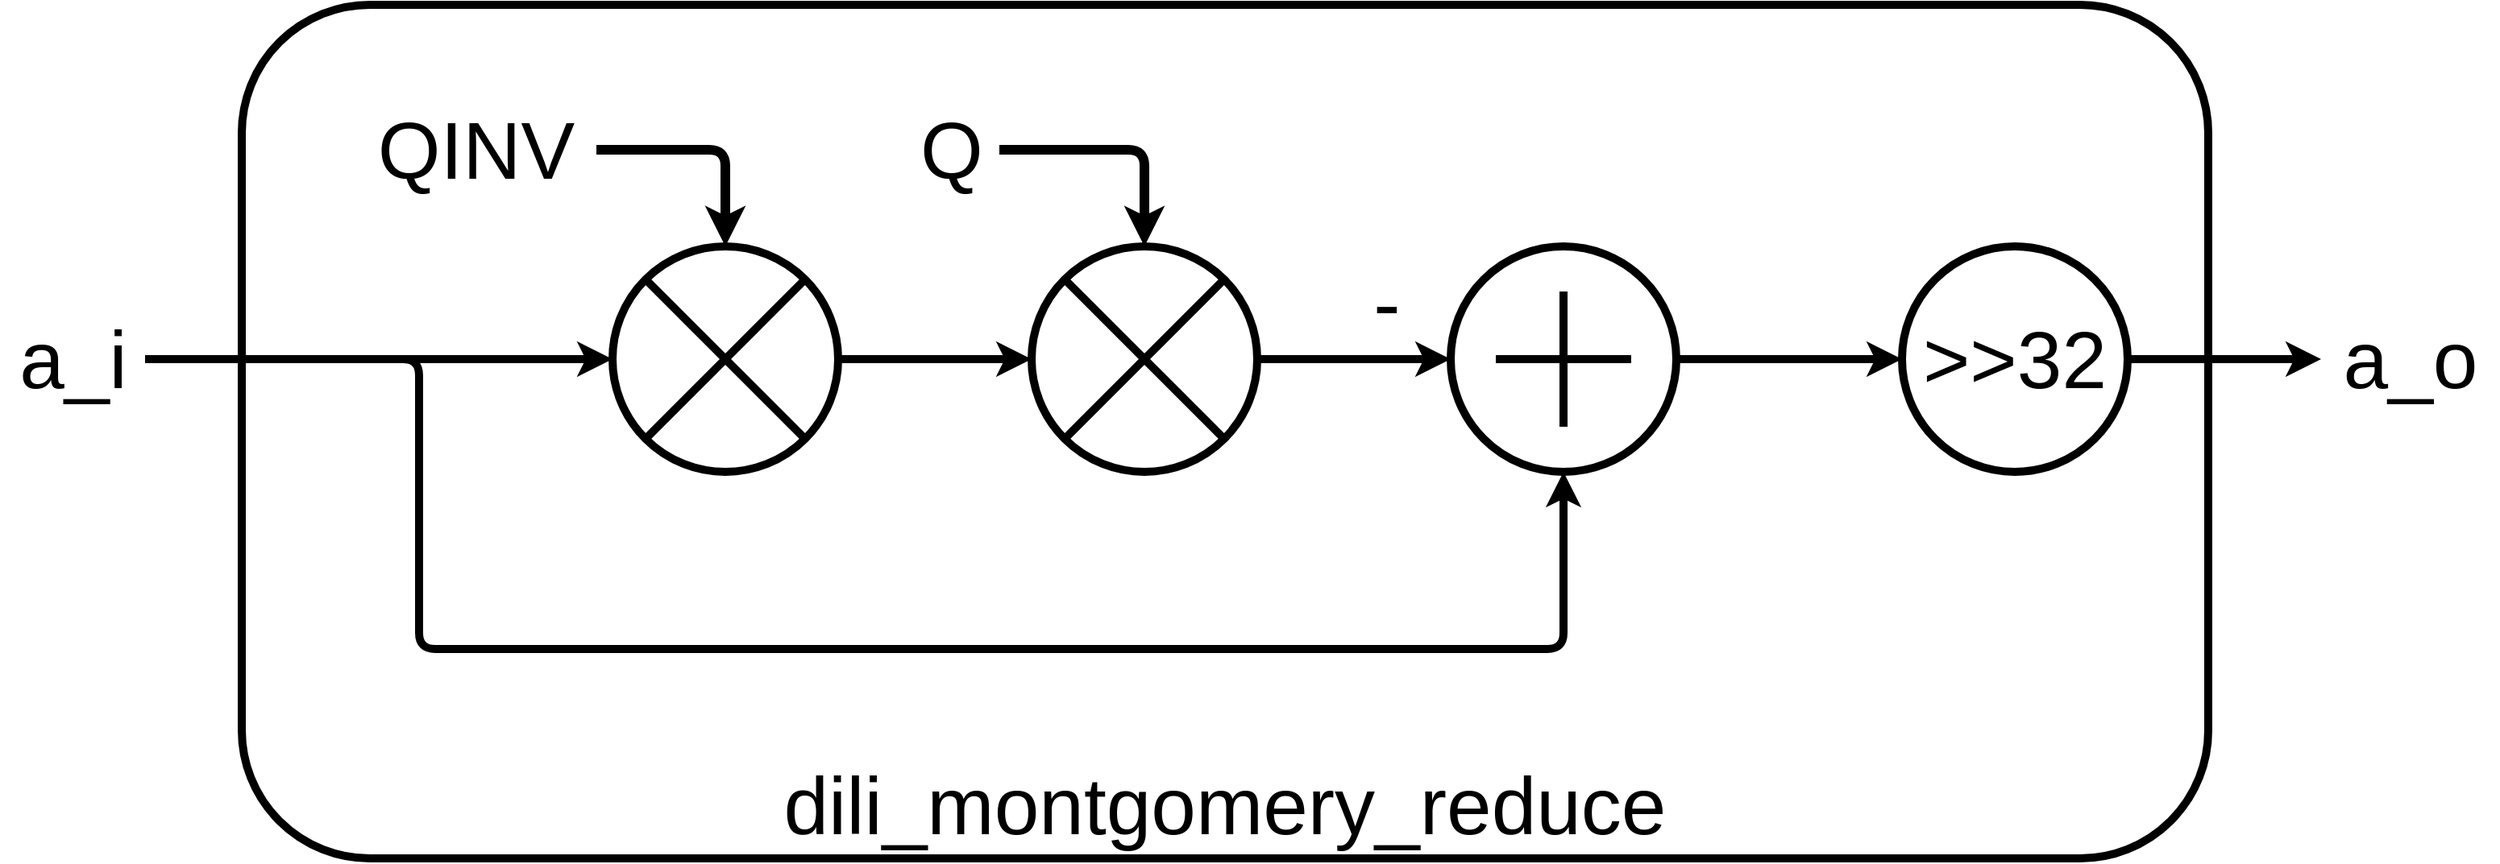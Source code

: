 <mxfile>
    <diagram id="PAapzFqBrSqe0VhQJ60t" name="Page-1">
        <mxGraphModel dx="4489" dy="1117" grid="1" gridSize="10" guides="1" tooltips="1" connect="1" arrows="1" fold="1" page="1" pageScale="1" pageWidth="5000" pageHeight="4000" math="0" shadow="0">
            <root>
                <mxCell id="0"/>
                <mxCell id="1" parent="0"/>
                <mxCell id="18" value="dili_montgomery_reduce" style="rounded=1;whiteSpace=wrap;html=1;strokeWidth=5;fontSize=50;verticalAlign=bottom;" parent="1" vertex="1">
                    <mxGeometry x="1730" y="900" width="1220" height="530" as="geometry"/>
                </mxCell>
                <mxCell id="7" style="edgeStyle=none;html=1;exitX=1;exitY=0.5;exitDx=0;exitDy=0;exitPerimeter=0;entryX=0;entryY=0.5;entryDx=0;entryDy=0;entryPerimeter=0;fontSize=50;strokeWidth=5;" parent="1" source="3" target="4" edge="1">
                    <mxGeometry relative="1" as="geometry"/>
                </mxCell>
                <mxCell id="3" value="" style="verticalLabelPosition=bottom;shadow=0;dashed=0;align=center;html=1;verticalAlign=top;shape=mxgraph.electrical.abstract.multiplier;strokeWidth=5;" parent="1" vertex="1">
                    <mxGeometry x="1960" y="1050" width="140" height="140" as="geometry"/>
                </mxCell>
                <mxCell id="8" style="edgeStyle=none;html=1;exitX=1;exitY=0.5;exitDx=0;exitDy=0;exitPerimeter=0;entryX=0;entryY=0.5;entryDx=0;entryDy=0;entryPerimeter=0;strokeWidth=5;fontSize=50;" parent="1" source="4" target="5" edge="1">
                    <mxGeometry relative="1" as="geometry"/>
                </mxCell>
                <mxCell id="4" value="" style="verticalLabelPosition=bottom;shadow=0;dashed=0;align=center;html=1;verticalAlign=top;shape=mxgraph.electrical.abstract.multiplier;strokeWidth=5;" parent="1" vertex="1">
                    <mxGeometry x="2220" y="1050" width="140" height="140" as="geometry"/>
                </mxCell>
                <mxCell id="9" style="edgeStyle=none;html=1;exitX=1;exitY=0.5;exitDx=0;exitDy=0;exitPerimeter=0;entryX=0;entryY=0.5;entryDx=0;entryDy=0;strokeWidth=5;fontSize=50;" parent="1" source="5" target="6" edge="1">
                    <mxGeometry relative="1" as="geometry"/>
                </mxCell>
                <mxCell id="5" value="" style="verticalLabelPosition=bottom;shadow=0;dashed=0;align=center;html=1;verticalAlign=top;shape=mxgraph.electrical.abstract.summation_point;strokeWidth=5;" parent="1" vertex="1">
                    <mxGeometry x="2480" y="1050" width="140" height="140" as="geometry"/>
                </mxCell>
                <mxCell id="10" style="edgeStyle=none;html=1;strokeWidth=5;fontSize=50;" parent="1" source="6" target="12" edge="1">
                    <mxGeometry relative="1" as="geometry">
                        <mxPoint x="3170" y="1120.0" as="targetPoint"/>
                    </mxGeometry>
                </mxCell>
                <mxCell id="6" value="&lt;font style=&quot;font-size: 50px;&quot;&gt;&amp;gt;&amp;gt;32&lt;/font&gt;" style="ellipse;whiteSpace=wrap;html=1;strokeWidth=5;" parent="1" vertex="1">
                    <mxGeometry x="2760" y="1050" width="140" height="140" as="geometry"/>
                </mxCell>
                <mxCell id="13" style="edgeStyle=none;html=1;strokeWidth=5;fontSize=50;" parent="1" source="11" target="3" edge="1">
                    <mxGeometry relative="1" as="geometry"/>
                </mxCell>
                <mxCell id="14" style="edgeStyle=none;html=1;entryX=0.5;entryY=1;entryDx=0;entryDy=0;entryPerimeter=0;strokeWidth=5;fontSize=50;" parent="1" source="11" target="5" edge="1">
                    <mxGeometry relative="1" as="geometry">
                        <Array as="points">
                            <mxPoint x="1840" y="1120"/>
                            <mxPoint x="1840" y="1300"/>
                            <mxPoint x="2550" y="1300"/>
                        </Array>
                    </mxGeometry>
                </mxCell>
                <mxCell id="11" value="a_i" style="text;html=1;align=center;verticalAlign=middle;resizable=0;points=[];autosize=1;strokeColor=none;fillColor=none;fontSize=50;" parent="1" vertex="1">
                    <mxGeometry x="1580" y="1085" width="90" height="70" as="geometry"/>
                </mxCell>
                <mxCell id="12" value="a_o" style="text;html=1;align=center;verticalAlign=middle;resizable=0;points=[];autosize=1;strokeColor=none;fillColor=none;fontSize=50;" parent="1" vertex="1">
                    <mxGeometry x="3020" y="1085" width="110" height="70" as="geometry"/>
                </mxCell>
                <mxCell id="15" value="-" style="text;html=1;align=center;verticalAlign=middle;resizable=0;points=[];autosize=1;strokeColor=none;fillColor=none;fontSize=50;" parent="1" vertex="1">
                    <mxGeometry x="2420" y="1050" width="40" height="70" as="geometry"/>
                </mxCell>
                <mxCell id="23" style="edgeStyle=none;html=1;entryX=0.5;entryY=0;entryDx=0;entryDy=0;entryPerimeter=0;strokeWidth=6;fontSize=50;" parent="1" source="19" target="3" edge="1">
                    <mxGeometry relative="1" as="geometry">
                        <Array as="points">
                            <mxPoint x="2030" y="990"/>
                        </Array>
                    </mxGeometry>
                </mxCell>
                <mxCell id="19" value="&lt;font style=&quot;font-size: 50px;&quot;&gt;QINV&lt;/font&gt;" style="text;html=1;align=center;verticalAlign=middle;resizable=0;points=[];autosize=1;strokeColor=none;fillColor=none;" parent="1" vertex="1">
                    <mxGeometry x="1800" y="955" width="150" height="70" as="geometry"/>
                </mxCell>
                <mxCell id="22" style="edgeStyle=none;html=1;entryX=0.5;entryY=0;entryDx=0;entryDy=0;entryPerimeter=0;fontSize=50;strokeWidth=6;" parent="1" source="21" target="4" edge="1">
                    <mxGeometry relative="1" as="geometry">
                        <Array as="points">
                            <mxPoint x="2290" y="990"/>
                        </Array>
                    </mxGeometry>
                </mxCell>
                <mxCell id="21" value="Q" style="text;html=1;align=center;verticalAlign=middle;resizable=0;points=[];autosize=1;strokeColor=none;fillColor=none;fontSize=50;" parent="1" vertex="1">
                    <mxGeometry x="2140" y="955" width="60" height="70" as="geometry"/>
                </mxCell>
            </root>
        </mxGraphModel>
    </diagram>
    <diagram id="0uSQmOqSKBq3FAC9yjLb" name="Page-2">
        <mxGraphModel dx="1978" dy="1298" grid="1" gridSize="10" guides="1" tooltips="1" connect="1" arrows="1" fold="1" page="1" pageScale="1" pageWidth="5000" pageHeight="4000" math="0" shadow="0">
            <root>
                <mxCell id="0"/>
                <mxCell id="1" parent="0"/>
                <mxCell id="_H0NJYrkYjrSA-D6qe87-10" style="edgeStyle=none;html=1;exitX=1;exitY=0.5;exitDx=0;exitDy=0;strokeWidth=6;fontSize=50;" edge="1" parent="1" source="LAWLEhLa0isa2bJqtOWI-19" target="_H0NJYrkYjrSA-D6qe87-9">
                    <mxGeometry relative="1" as="geometry"/>
                </mxCell>
                <mxCell id="LAWLEhLa0isa2bJqtOWI-19" value="dili_montgomery_reduce" style="rounded=1;whiteSpace=wrap;html=1;fontSize=50;verticalAlign=middle;" vertex="1" parent="1">
                    <mxGeometry x="1290" y="820" width="660" height="420" as="geometry"/>
                </mxCell>
                <mxCell id="_H0NJYrkYjrSA-D6qe87-3" style="edgeStyle=none;html=1;entryX=0;entryY=0.5;entryDx=0;entryDy=0;strokeWidth=6;fontSize=50;" edge="1" parent="1" source="_H0NJYrkYjrSA-D6qe87-2" target="LAWLEhLa0isa2bJqtOWI-19">
                    <mxGeometry relative="1" as="geometry"/>
                </mxCell>
                <mxCell id="_H0NJYrkYjrSA-D6qe87-2" value="a_i" style="text;html=1;align=center;verticalAlign=middle;resizable=0;points=[];autosize=1;strokeColor=none;fillColor=none;fontSize=50;" vertex="1" parent="1">
                    <mxGeometry x="980" y="995" width="90" height="70" as="geometry"/>
                </mxCell>
                <mxCell id="_H0NJYrkYjrSA-D6qe87-7" value="" style="endArrow=none;html=1;strokeWidth=6;fontSize=50;" edge="1" parent="1">
                    <mxGeometry width="50" height="50" relative="1" as="geometry">
                        <mxPoint x="1145" y="1055" as="sourcePoint"/>
                        <mxPoint x="1195" y="1005" as="targetPoint"/>
                    </mxGeometry>
                </mxCell>
                <mxCell id="_H0NJYrkYjrSA-D6qe87-8" value="64" style="text;html=1;align=center;verticalAlign=middle;resizable=0;points=[];autosize=1;strokeColor=none;fillColor=none;fontSize=50;" vertex="1" parent="1">
                    <mxGeometry x="1155" y="925" width="80" height="70" as="geometry"/>
                </mxCell>
                <mxCell id="_H0NJYrkYjrSA-D6qe87-9" value="a_o" style="text;html=1;align=center;verticalAlign=middle;resizable=0;points=[];autosize=1;strokeColor=none;fillColor=none;fontSize=50;" vertex="1" parent="1">
                    <mxGeometry x="2130" y="995" width="110" height="70" as="geometry"/>
                </mxCell>
                <mxCell id="_H0NJYrkYjrSA-D6qe87-11" value="" style="endArrow=none;html=1;strokeWidth=6;fontSize=50;" edge="1" parent="1">
                    <mxGeometry width="50" height="50" relative="1" as="geometry">
                        <mxPoint x="2010" y="1055" as="sourcePoint"/>
                        <mxPoint x="2060" y="1005" as="targetPoint"/>
                    </mxGeometry>
                </mxCell>
                <mxCell id="_H0NJYrkYjrSA-D6qe87-12" value="32" style="text;html=1;align=center;verticalAlign=middle;resizable=0;points=[];autosize=1;strokeColor=none;fillColor=none;fontSize=50;" vertex="1" parent="1">
                    <mxGeometry x="2010" y="925" width="80" height="70" as="geometry"/>
                </mxCell>
            </root>
        </mxGraphModel>
    </diagram>
</mxfile>